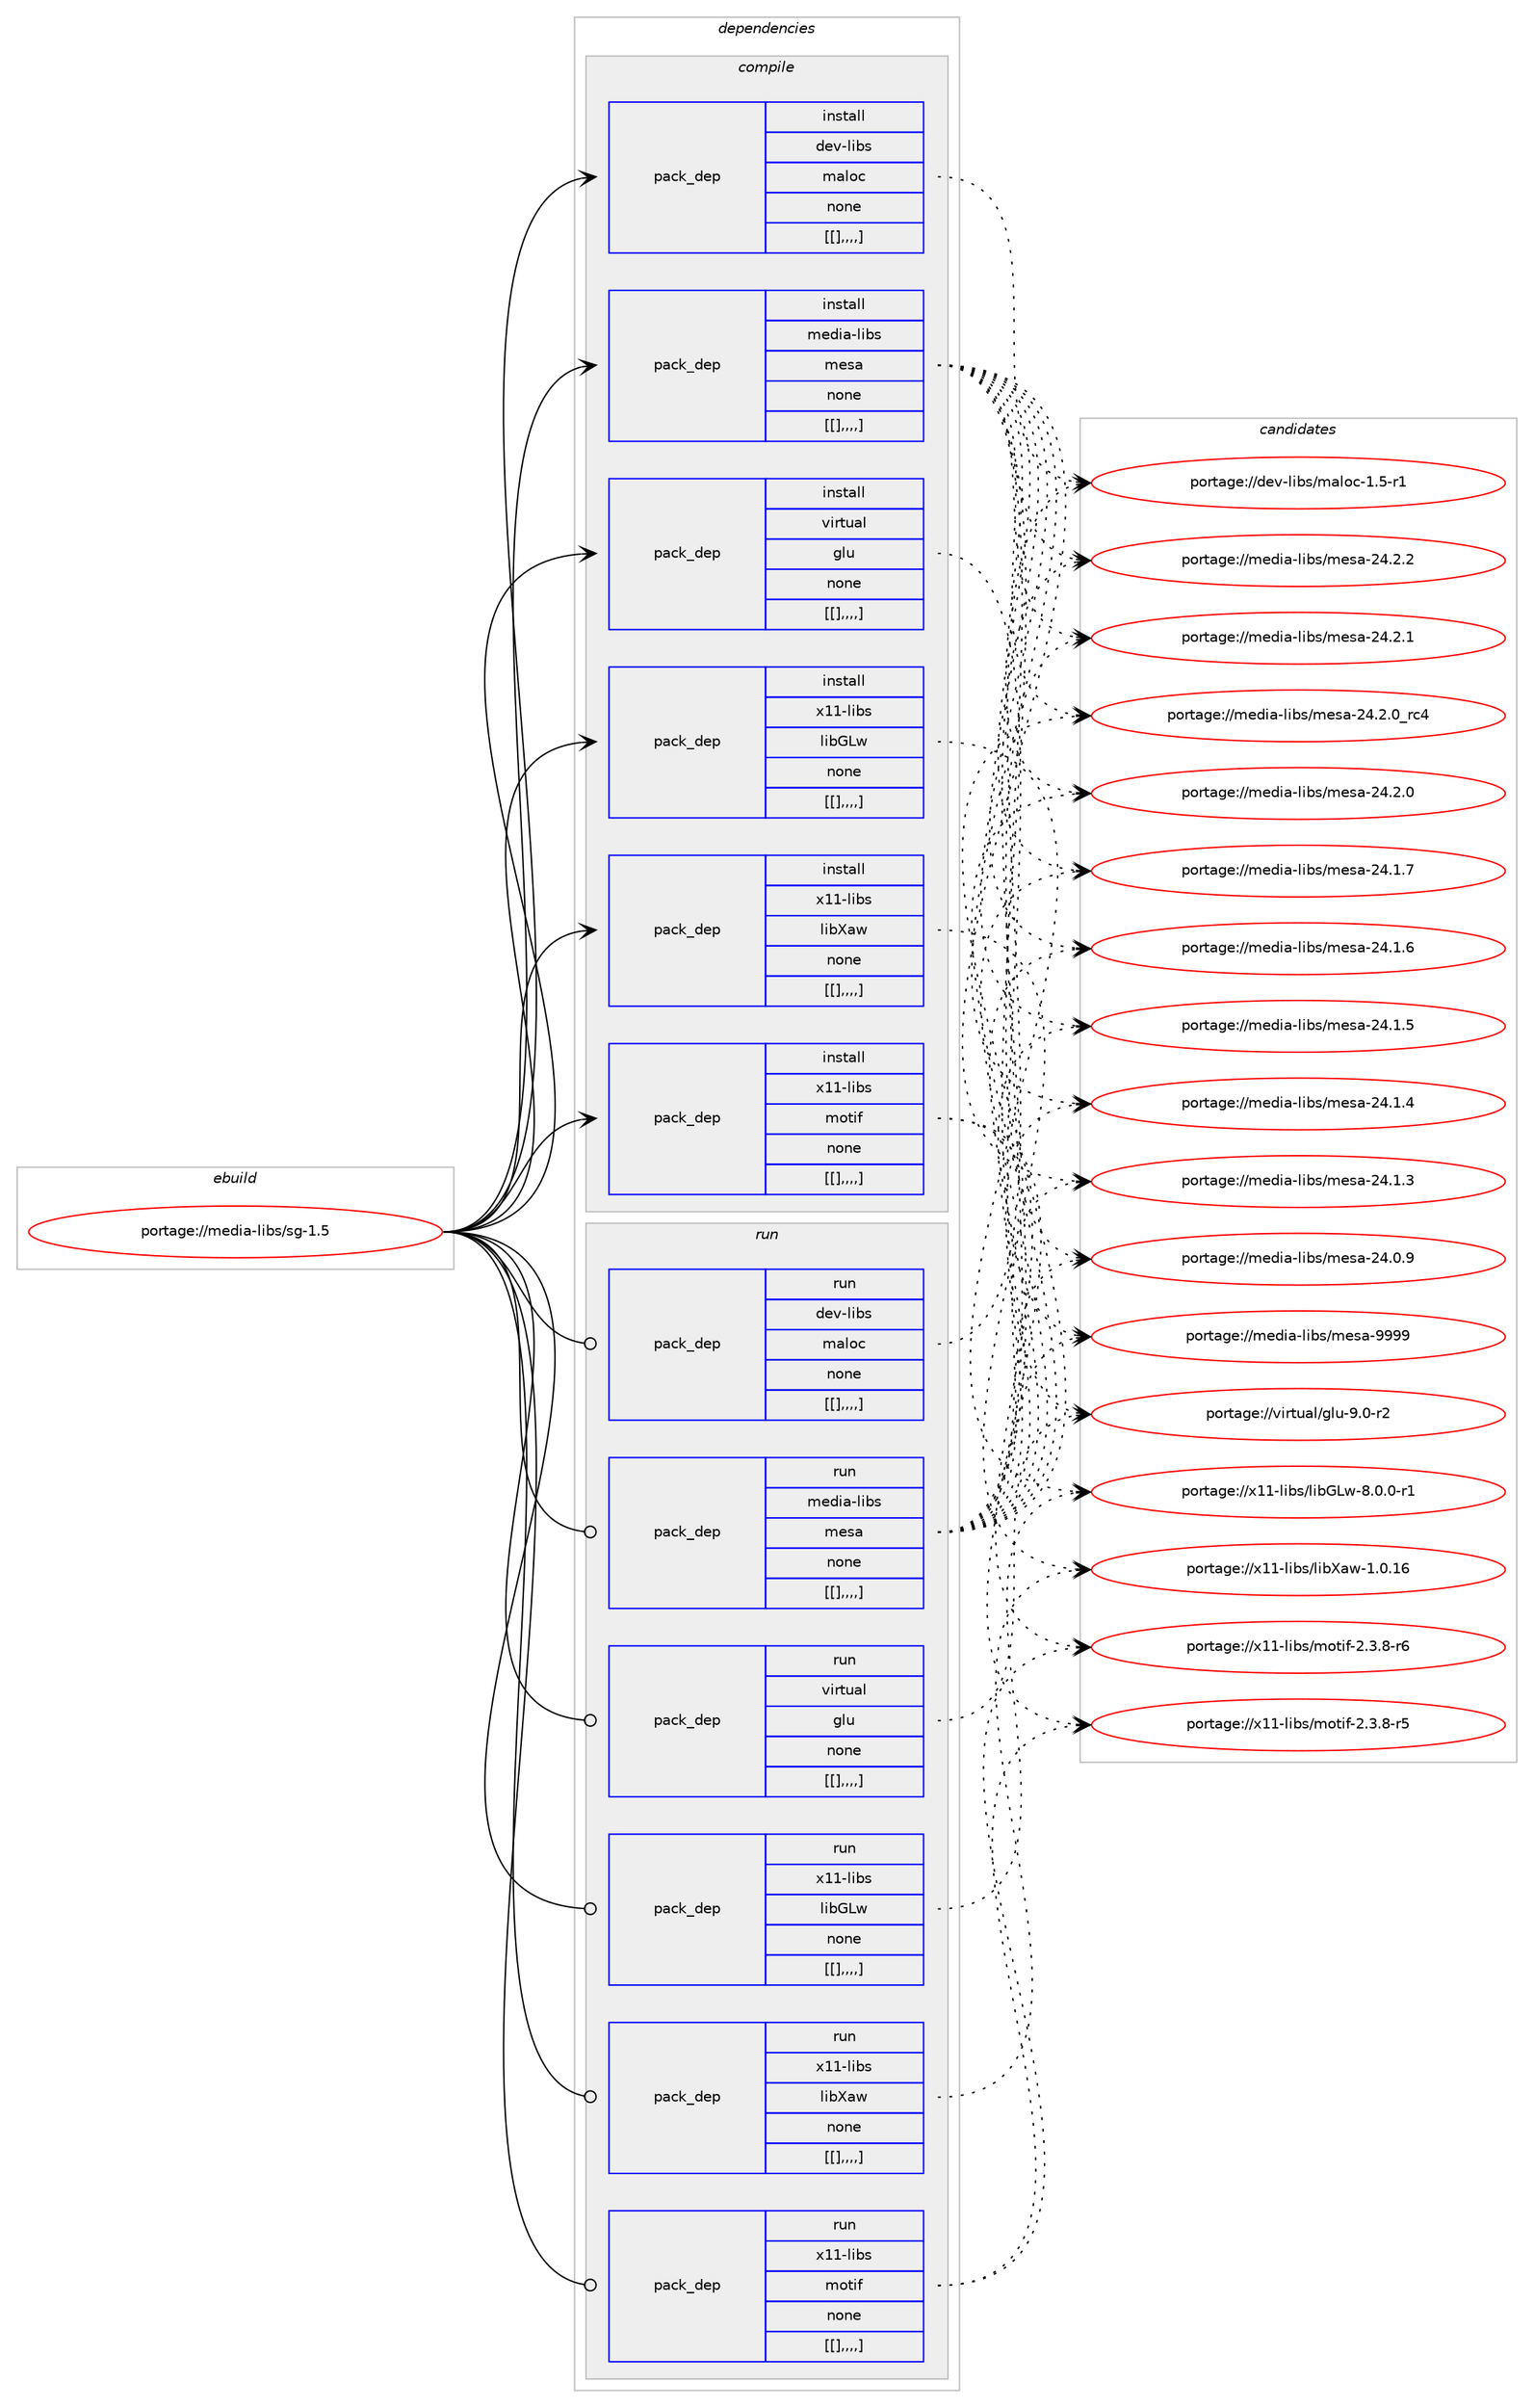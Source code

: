 digraph prolog {

# *************
# Graph options
# *************

newrank=true;
concentrate=true;
compound=true;
graph [rankdir=LR,fontname=Helvetica,fontsize=10,ranksep=1.5];#, ranksep=2.5, nodesep=0.2];
edge  [arrowhead=vee];
node  [fontname=Helvetica,fontsize=10];

# **********
# The ebuild
# **********

subgraph cluster_leftcol {
color=gray;
label=<<i>ebuild</i>>;
id [label="portage://media-libs/sg-1.5", color=red, width=4, href="../media-libs/sg-1.5.svg"];
}

# ****************
# The dependencies
# ****************

subgraph cluster_midcol {
color=gray;
label=<<i>dependencies</i>>;
subgraph cluster_compile {
fillcolor="#eeeeee";
style=filled;
label=<<i>compile</i>>;
subgraph pack238872 {
dependency322999 [label=<<TABLE BORDER="0" CELLBORDER="1" CELLSPACING="0" CELLPADDING="4" WIDTH="220"><TR><TD ROWSPAN="6" CELLPADDING="30">pack_dep</TD></TR><TR><TD WIDTH="110">install</TD></TR><TR><TD>dev-libs</TD></TR><TR><TD>maloc</TD></TR><TR><TD>none</TD></TR><TR><TD>[[],,,,]</TD></TR></TABLE>>, shape=none, color=blue];
}
id:e -> dependency322999:w [weight=20,style="solid",arrowhead="vee"];
subgraph pack238873 {
dependency323000 [label=<<TABLE BORDER="0" CELLBORDER="1" CELLSPACING="0" CELLPADDING="4" WIDTH="220"><TR><TD ROWSPAN="6" CELLPADDING="30">pack_dep</TD></TR><TR><TD WIDTH="110">install</TD></TR><TR><TD>media-libs</TD></TR><TR><TD>mesa</TD></TR><TR><TD>none</TD></TR><TR><TD>[[],,,,]</TD></TR></TABLE>>, shape=none, color=blue];
}
id:e -> dependency323000:w [weight=20,style="solid",arrowhead="vee"];
subgraph pack238874 {
dependency323001 [label=<<TABLE BORDER="0" CELLBORDER="1" CELLSPACING="0" CELLPADDING="4" WIDTH="220"><TR><TD ROWSPAN="6" CELLPADDING="30">pack_dep</TD></TR><TR><TD WIDTH="110">install</TD></TR><TR><TD>virtual</TD></TR><TR><TD>glu</TD></TR><TR><TD>none</TD></TR><TR><TD>[[],,,,]</TD></TR></TABLE>>, shape=none, color=blue];
}
id:e -> dependency323001:w [weight=20,style="solid",arrowhead="vee"];
subgraph pack238875 {
dependency323002 [label=<<TABLE BORDER="0" CELLBORDER="1" CELLSPACING="0" CELLPADDING="4" WIDTH="220"><TR><TD ROWSPAN="6" CELLPADDING="30">pack_dep</TD></TR><TR><TD WIDTH="110">install</TD></TR><TR><TD>x11-libs</TD></TR><TR><TD>libGLw</TD></TR><TR><TD>none</TD></TR><TR><TD>[[],,,,]</TD></TR></TABLE>>, shape=none, color=blue];
}
id:e -> dependency323002:w [weight=20,style="solid",arrowhead="vee"];
subgraph pack238876 {
dependency323003 [label=<<TABLE BORDER="0" CELLBORDER="1" CELLSPACING="0" CELLPADDING="4" WIDTH="220"><TR><TD ROWSPAN="6" CELLPADDING="30">pack_dep</TD></TR><TR><TD WIDTH="110">install</TD></TR><TR><TD>x11-libs</TD></TR><TR><TD>libXaw</TD></TR><TR><TD>none</TD></TR><TR><TD>[[],,,,]</TD></TR></TABLE>>, shape=none, color=blue];
}
id:e -> dependency323003:w [weight=20,style="solid",arrowhead="vee"];
subgraph pack238877 {
dependency323004 [label=<<TABLE BORDER="0" CELLBORDER="1" CELLSPACING="0" CELLPADDING="4" WIDTH="220"><TR><TD ROWSPAN="6" CELLPADDING="30">pack_dep</TD></TR><TR><TD WIDTH="110">install</TD></TR><TR><TD>x11-libs</TD></TR><TR><TD>motif</TD></TR><TR><TD>none</TD></TR><TR><TD>[[],,,,]</TD></TR></TABLE>>, shape=none, color=blue];
}
id:e -> dependency323004:w [weight=20,style="solid",arrowhead="vee"];
}
subgraph cluster_compileandrun {
fillcolor="#eeeeee";
style=filled;
label=<<i>compile and run</i>>;
}
subgraph cluster_run {
fillcolor="#eeeeee";
style=filled;
label=<<i>run</i>>;
subgraph pack238878 {
dependency323005 [label=<<TABLE BORDER="0" CELLBORDER="1" CELLSPACING="0" CELLPADDING="4" WIDTH="220"><TR><TD ROWSPAN="6" CELLPADDING="30">pack_dep</TD></TR><TR><TD WIDTH="110">run</TD></TR><TR><TD>dev-libs</TD></TR><TR><TD>maloc</TD></TR><TR><TD>none</TD></TR><TR><TD>[[],,,,]</TD></TR></TABLE>>, shape=none, color=blue];
}
id:e -> dependency323005:w [weight=20,style="solid",arrowhead="odot"];
subgraph pack238879 {
dependency323006 [label=<<TABLE BORDER="0" CELLBORDER="1" CELLSPACING="0" CELLPADDING="4" WIDTH="220"><TR><TD ROWSPAN="6" CELLPADDING="30">pack_dep</TD></TR><TR><TD WIDTH="110">run</TD></TR><TR><TD>media-libs</TD></TR><TR><TD>mesa</TD></TR><TR><TD>none</TD></TR><TR><TD>[[],,,,]</TD></TR></TABLE>>, shape=none, color=blue];
}
id:e -> dependency323006:w [weight=20,style="solid",arrowhead="odot"];
subgraph pack238880 {
dependency323007 [label=<<TABLE BORDER="0" CELLBORDER="1" CELLSPACING="0" CELLPADDING="4" WIDTH="220"><TR><TD ROWSPAN="6" CELLPADDING="30">pack_dep</TD></TR><TR><TD WIDTH="110">run</TD></TR><TR><TD>virtual</TD></TR><TR><TD>glu</TD></TR><TR><TD>none</TD></TR><TR><TD>[[],,,,]</TD></TR></TABLE>>, shape=none, color=blue];
}
id:e -> dependency323007:w [weight=20,style="solid",arrowhead="odot"];
subgraph pack238881 {
dependency323008 [label=<<TABLE BORDER="0" CELLBORDER="1" CELLSPACING="0" CELLPADDING="4" WIDTH="220"><TR><TD ROWSPAN="6" CELLPADDING="30">pack_dep</TD></TR><TR><TD WIDTH="110">run</TD></TR><TR><TD>x11-libs</TD></TR><TR><TD>libGLw</TD></TR><TR><TD>none</TD></TR><TR><TD>[[],,,,]</TD></TR></TABLE>>, shape=none, color=blue];
}
id:e -> dependency323008:w [weight=20,style="solid",arrowhead="odot"];
subgraph pack238882 {
dependency323009 [label=<<TABLE BORDER="0" CELLBORDER="1" CELLSPACING="0" CELLPADDING="4" WIDTH="220"><TR><TD ROWSPAN="6" CELLPADDING="30">pack_dep</TD></TR><TR><TD WIDTH="110">run</TD></TR><TR><TD>x11-libs</TD></TR><TR><TD>libXaw</TD></TR><TR><TD>none</TD></TR><TR><TD>[[],,,,]</TD></TR></TABLE>>, shape=none, color=blue];
}
id:e -> dependency323009:w [weight=20,style="solid",arrowhead="odot"];
subgraph pack238883 {
dependency323010 [label=<<TABLE BORDER="0" CELLBORDER="1" CELLSPACING="0" CELLPADDING="4" WIDTH="220"><TR><TD ROWSPAN="6" CELLPADDING="30">pack_dep</TD></TR><TR><TD WIDTH="110">run</TD></TR><TR><TD>x11-libs</TD></TR><TR><TD>motif</TD></TR><TR><TD>none</TD></TR><TR><TD>[[],,,,]</TD></TR></TABLE>>, shape=none, color=blue];
}
id:e -> dependency323010:w [weight=20,style="solid",arrowhead="odot"];
}
}

# **************
# The candidates
# **************

subgraph cluster_choices {
rank=same;
color=gray;
label=<<i>candidates</i>>;

subgraph choice238872 {
color=black;
nodesep=1;
choice1001011184510810598115471099710811199454946534511449 [label="portage://dev-libs/maloc-1.5-r1", color=red, width=4,href="../dev-libs/maloc-1.5-r1.svg"];
dependency322999:e -> choice1001011184510810598115471099710811199454946534511449:w [style=dotted,weight="100"];
}
subgraph choice238873 {
color=black;
nodesep=1;
choice10910110010597451081059811547109101115974557575757 [label="portage://media-libs/mesa-9999", color=red, width=4,href="../media-libs/mesa-9999.svg"];
choice109101100105974510810598115471091011159745505246504650 [label="portage://media-libs/mesa-24.2.2", color=red, width=4,href="../media-libs/mesa-24.2.2.svg"];
choice109101100105974510810598115471091011159745505246504649 [label="portage://media-libs/mesa-24.2.1", color=red, width=4,href="../media-libs/mesa-24.2.1.svg"];
choice109101100105974510810598115471091011159745505246504648951149952 [label="portage://media-libs/mesa-24.2.0_rc4", color=red, width=4,href="../media-libs/mesa-24.2.0_rc4.svg"];
choice109101100105974510810598115471091011159745505246504648 [label="portage://media-libs/mesa-24.2.0", color=red, width=4,href="../media-libs/mesa-24.2.0.svg"];
choice109101100105974510810598115471091011159745505246494655 [label="portage://media-libs/mesa-24.1.7", color=red, width=4,href="../media-libs/mesa-24.1.7.svg"];
choice109101100105974510810598115471091011159745505246494654 [label="portage://media-libs/mesa-24.1.6", color=red, width=4,href="../media-libs/mesa-24.1.6.svg"];
choice109101100105974510810598115471091011159745505246494653 [label="portage://media-libs/mesa-24.1.5", color=red, width=4,href="../media-libs/mesa-24.1.5.svg"];
choice109101100105974510810598115471091011159745505246494652 [label="portage://media-libs/mesa-24.1.4", color=red, width=4,href="../media-libs/mesa-24.1.4.svg"];
choice109101100105974510810598115471091011159745505246494651 [label="portage://media-libs/mesa-24.1.3", color=red, width=4,href="../media-libs/mesa-24.1.3.svg"];
choice109101100105974510810598115471091011159745505246484657 [label="portage://media-libs/mesa-24.0.9", color=red, width=4,href="../media-libs/mesa-24.0.9.svg"];
dependency323000:e -> choice10910110010597451081059811547109101115974557575757:w [style=dotted,weight="100"];
dependency323000:e -> choice109101100105974510810598115471091011159745505246504650:w [style=dotted,weight="100"];
dependency323000:e -> choice109101100105974510810598115471091011159745505246504649:w [style=dotted,weight="100"];
dependency323000:e -> choice109101100105974510810598115471091011159745505246504648951149952:w [style=dotted,weight="100"];
dependency323000:e -> choice109101100105974510810598115471091011159745505246504648:w [style=dotted,weight="100"];
dependency323000:e -> choice109101100105974510810598115471091011159745505246494655:w [style=dotted,weight="100"];
dependency323000:e -> choice109101100105974510810598115471091011159745505246494654:w [style=dotted,weight="100"];
dependency323000:e -> choice109101100105974510810598115471091011159745505246494653:w [style=dotted,weight="100"];
dependency323000:e -> choice109101100105974510810598115471091011159745505246494652:w [style=dotted,weight="100"];
dependency323000:e -> choice109101100105974510810598115471091011159745505246494651:w [style=dotted,weight="100"];
dependency323000:e -> choice109101100105974510810598115471091011159745505246484657:w [style=dotted,weight="100"];
}
subgraph choice238874 {
color=black;
nodesep=1;
choice1181051141161179710847103108117455746484511450 [label="portage://virtual/glu-9.0-r2", color=red, width=4,href="../virtual/glu-9.0-r2.svg"];
dependency323001:e -> choice1181051141161179710847103108117455746484511450:w [style=dotted,weight="100"];
}
subgraph choice238875 {
color=black;
nodesep=1;
choice12049494510810598115471081059871761194556464846484511449 [label="portage://x11-libs/libGLw-8.0.0-r1", color=red, width=4,href="../x11-libs/libGLw-8.0.0-r1.svg"];
dependency323002:e -> choice12049494510810598115471081059871761194556464846484511449:w [style=dotted,weight="100"];
}
subgraph choice238876 {
color=black;
nodesep=1;
choice120494945108105981154710810598889711945494648464954 [label="portage://x11-libs/libXaw-1.0.16", color=red, width=4,href="../x11-libs/libXaw-1.0.16.svg"];
dependency323003:e -> choice120494945108105981154710810598889711945494648464954:w [style=dotted,weight="100"];
}
subgraph choice238877 {
color=black;
nodesep=1;
choice12049494510810598115471091111161051024550465146564511454 [label="portage://x11-libs/motif-2.3.8-r6", color=red, width=4,href="../x11-libs/motif-2.3.8-r6.svg"];
choice12049494510810598115471091111161051024550465146564511453 [label="portage://x11-libs/motif-2.3.8-r5", color=red, width=4,href="../x11-libs/motif-2.3.8-r5.svg"];
dependency323004:e -> choice12049494510810598115471091111161051024550465146564511454:w [style=dotted,weight="100"];
dependency323004:e -> choice12049494510810598115471091111161051024550465146564511453:w [style=dotted,weight="100"];
}
subgraph choice238878 {
color=black;
nodesep=1;
choice1001011184510810598115471099710811199454946534511449 [label="portage://dev-libs/maloc-1.5-r1", color=red, width=4,href="../dev-libs/maloc-1.5-r1.svg"];
dependency323005:e -> choice1001011184510810598115471099710811199454946534511449:w [style=dotted,weight="100"];
}
subgraph choice238879 {
color=black;
nodesep=1;
choice10910110010597451081059811547109101115974557575757 [label="portage://media-libs/mesa-9999", color=red, width=4,href="../media-libs/mesa-9999.svg"];
choice109101100105974510810598115471091011159745505246504650 [label="portage://media-libs/mesa-24.2.2", color=red, width=4,href="../media-libs/mesa-24.2.2.svg"];
choice109101100105974510810598115471091011159745505246504649 [label="portage://media-libs/mesa-24.2.1", color=red, width=4,href="../media-libs/mesa-24.2.1.svg"];
choice109101100105974510810598115471091011159745505246504648951149952 [label="portage://media-libs/mesa-24.2.0_rc4", color=red, width=4,href="../media-libs/mesa-24.2.0_rc4.svg"];
choice109101100105974510810598115471091011159745505246504648 [label="portage://media-libs/mesa-24.2.0", color=red, width=4,href="../media-libs/mesa-24.2.0.svg"];
choice109101100105974510810598115471091011159745505246494655 [label="portage://media-libs/mesa-24.1.7", color=red, width=4,href="../media-libs/mesa-24.1.7.svg"];
choice109101100105974510810598115471091011159745505246494654 [label="portage://media-libs/mesa-24.1.6", color=red, width=4,href="../media-libs/mesa-24.1.6.svg"];
choice109101100105974510810598115471091011159745505246494653 [label="portage://media-libs/mesa-24.1.5", color=red, width=4,href="../media-libs/mesa-24.1.5.svg"];
choice109101100105974510810598115471091011159745505246494652 [label="portage://media-libs/mesa-24.1.4", color=red, width=4,href="../media-libs/mesa-24.1.4.svg"];
choice109101100105974510810598115471091011159745505246494651 [label="portage://media-libs/mesa-24.1.3", color=red, width=4,href="../media-libs/mesa-24.1.3.svg"];
choice109101100105974510810598115471091011159745505246484657 [label="portage://media-libs/mesa-24.0.9", color=red, width=4,href="../media-libs/mesa-24.0.9.svg"];
dependency323006:e -> choice10910110010597451081059811547109101115974557575757:w [style=dotted,weight="100"];
dependency323006:e -> choice109101100105974510810598115471091011159745505246504650:w [style=dotted,weight="100"];
dependency323006:e -> choice109101100105974510810598115471091011159745505246504649:w [style=dotted,weight="100"];
dependency323006:e -> choice109101100105974510810598115471091011159745505246504648951149952:w [style=dotted,weight="100"];
dependency323006:e -> choice109101100105974510810598115471091011159745505246504648:w [style=dotted,weight="100"];
dependency323006:e -> choice109101100105974510810598115471091011159745505246494655:w [style=dotted,weight="100"];
dependency323006:e -> choice109101100105974510810598115471091011159745505246494654:w [style=dotted,weight="100"];
dependency323006:e -> choice109101100105974510810598115471091011159745505246494653:w [style=dotted,weight="100"];
dependency323006:e -> choice109101100105974510810598115471091011159745505246494652:w [style=dotted,weight="100"];
dependency323006:e -> choice109101100105974510810598115471091011159745505246494651:w [style=dotted,weight="100"];
dependency323006:e -> choice109101100105974510810598115471091011159745505246484657:w [style=dotted,weight="100"];
}
subgraph choice238880 {
color=black;
nodesep=1;
choice1181051141161179710847103108117455746484511450 [label="portage://virtual/glu-9.0-r2", color=red, width=4,href="../virtual/glu-9.0-r2.svg"];
dependency323007:e -> choice1181051141161179710847103108117455746484511450:w [style=dotted,weight="100"];
}
subgraph choice238881 {
color=black;
nodesep=1;
choice12049494510810598115471081059871761194556464846484511449 [label="portage://x11-libs/libGLw-8.0.0-r1", color=red, width=4,href="../x11-libs/libGLw-8.0.0-r1.svg"];
dependency323008:e -> choice12049494510810598115471081059871761194556464846484511449:w [style=dotted,weight="100"];
}
subgraph choice238882 {
color=black;
nodesep=1;
choice120494945108105981154710810598889711945494648464954 [label="portage://x11-libs/libXaw-1.0.16", color=red, width=4,href="../x11-libs/libXaw-1.0.16.svg"];
dependency323009:e -> choice120494945108105981154710810598889711945494648464954:w [style=dotted,weight="100"];
}
subgraph choice238883 {
color=black;
nodesep=1;
choice12049494510810598115471091111161051024550465146564511454 [label="portage://x11-libs/motif-2.3.8-r6", color=red, width=4,href="../x11-libs/motif-2.3.8-r6.svg"];
choice12049494510810598115471091111161051024550465146564511453 [label="portage://x11-libs/motif-2.3.8-r5", color=red, width=4,href="../x11-libs/motif-2.3.8-r5.svg"];
dependency323010:e -> choice12049494510810598115471091111161051024550465146564511454:w [style=dotted,weight="100"];
dependency323010:e -> choice12049494510810598115471091111161051024550465146564511453:w [style=dotted,weight="100"];
}
}

}
